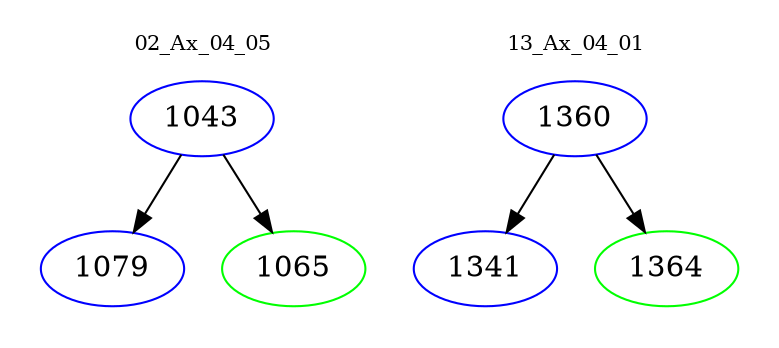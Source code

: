 digraph{
subgraph cluster_0 {
color = white
label = "02_Ax_04_05";
fontsize=10;
T0_1043 [label="1043", color="blue"]
T0_1043 -> T0_1079 [color="black"]
T0_1079 [label="1079", color="blue"]
T0_1043 -> T0_1065 [color="black"]
T0_1065 [label="1065", color="green"]
}
subgraph cluster_1 {
color = white
label = "13_Ax_04_01";
fontsize=10;
T1_1360 [label="1360", color="blue"]
T1_1360 -> T1_1341 [color="black"]
T1_1341 [label="1341", color="blue"]
T1_1360 -> T1_1364 [color="black"]
T1_1364 [label="1364", color="green"]
}
}
